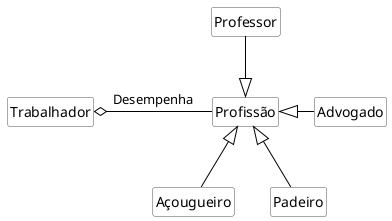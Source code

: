 @startuml mod05ima06
hide circle
hide methods
hide empty members

skinparam class {
    BackgroundColor White
    ArrowColor Black
    BorderColor #505050
}
class "Professor" as pr
class "Trabalhador" as tr
class "Profissão" as po
class "Advogado" as ad
class "Açougueiro" as aç
class "Padeiro" as pa

pr -down-|> po
po -left--o tr : Desempenha
ad -left-|> po
pa -up-|> po
aç -up-|> po


@enduml